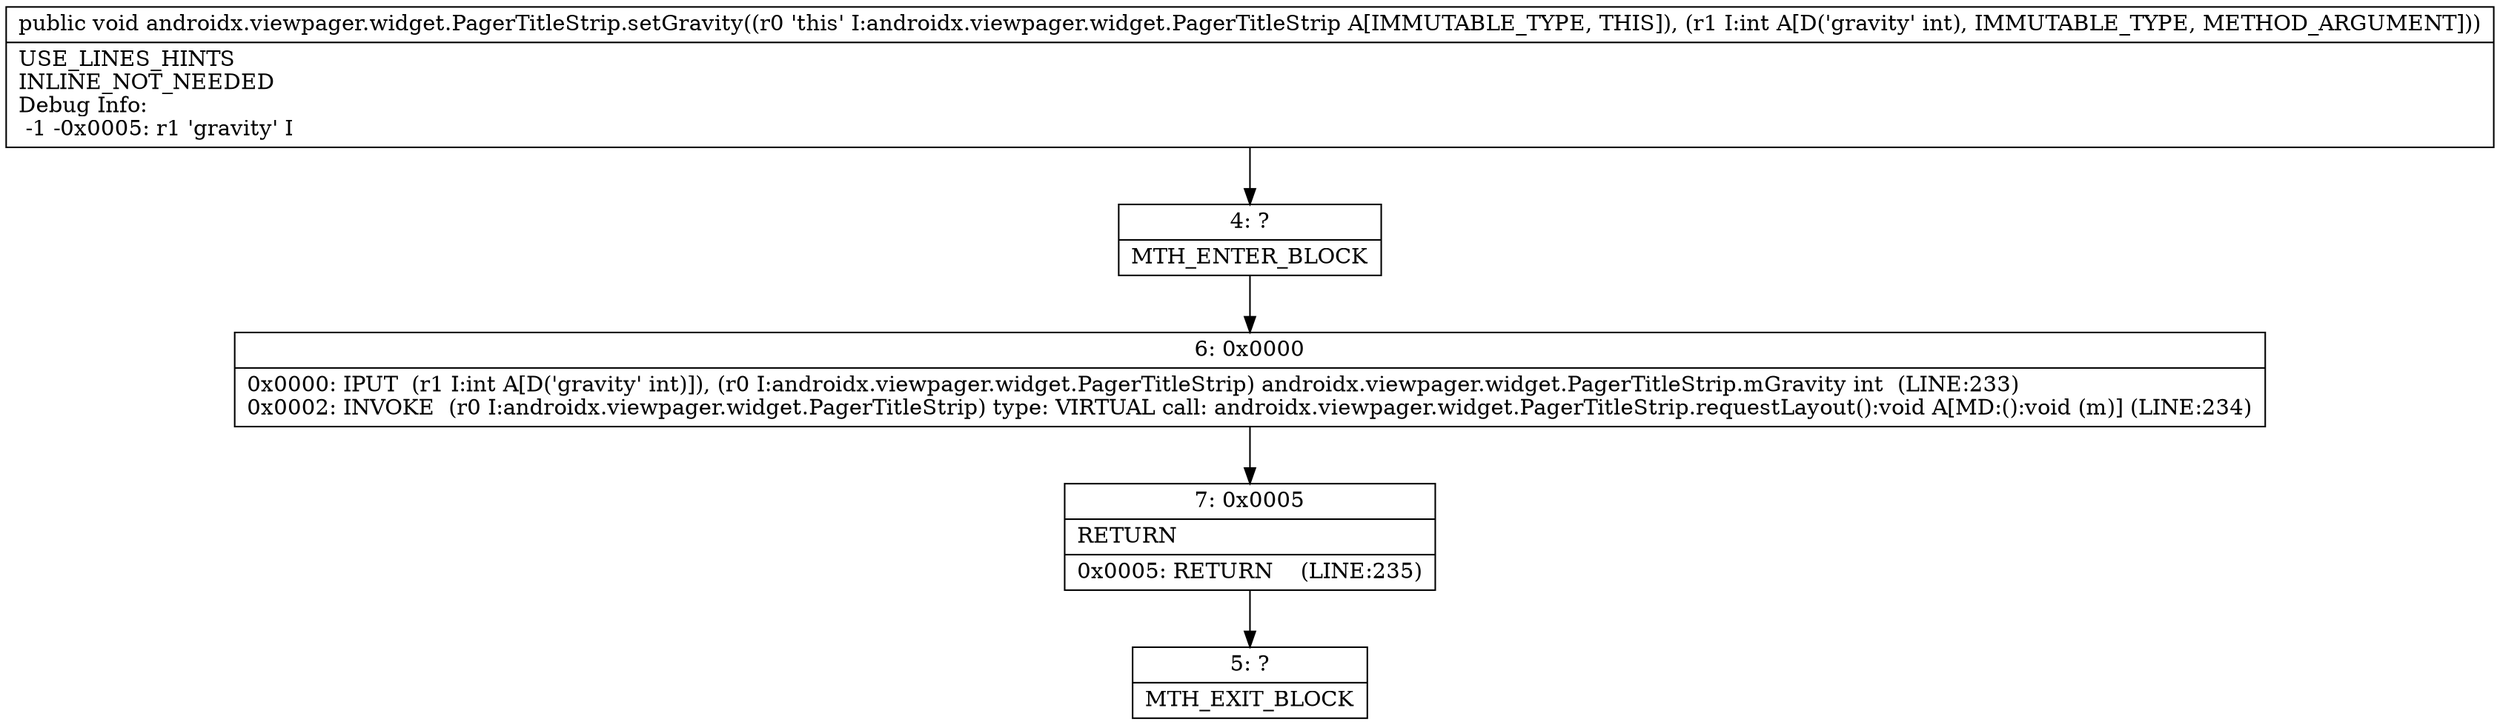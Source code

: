 digraph "CFG forandroidx.viewpager.widget.PagerTitleStrip.setGravity(I)V" {
Node_4 [shape=record,label="{4\:\ ?|MTH_ENTER_BLOCK\l}"];
Node_6 [shape=record,label="{6\:\ 0x0000|0x0000: IPUT  (r1 I:int A[D('gravity' int)]), (r0 I:androidx.viewpager.widget.PagerTitleStrip) androidx.viewpager.widget.PagerTitleStrip.mGravity int  (LINE:233)\l0x0002: INVOKE  (r0 I:androidx.viewpager.widget.PagerTitleStrip) type: VIRTUAL call: androidx.viewpager.widget.PagerTitleStrip.requestLayout():void A[MD:():void (m)] (LINE:234)\l}"];
Node_7 [shape=record,label="{7\:\ 0x0005|RETURN\l|0x0005: RETURN    (LINE:235)\l}"];
Node_5 [shape=record,label="{5\:\ ?|MTH_EXIT_BLOCK\l}"];
MethodNode[shape=record,label="{public void androidx.viewpager.widget.PagerTitleStrip.setGravity((r0 'this' I:androidx.viewpager.widget.PagerTitleStrip A[IMMUTABLE_TYPE, THIS]), (r1 I:int A[D('gravity' int), IMMUTABLE_TYPE, METHOD_ARGUMENT]))  | USE_LINES_HINTS\lINLINE_NOT_NEEDED\lDebug Info:\l  \-1 \-0x0005: r1 'gravity' I\l}"];
MethodNode -> Node_4;Node_4 -> Node_6;
Node_6 -> Node_7;
Node_7 -> Node_5;
}

